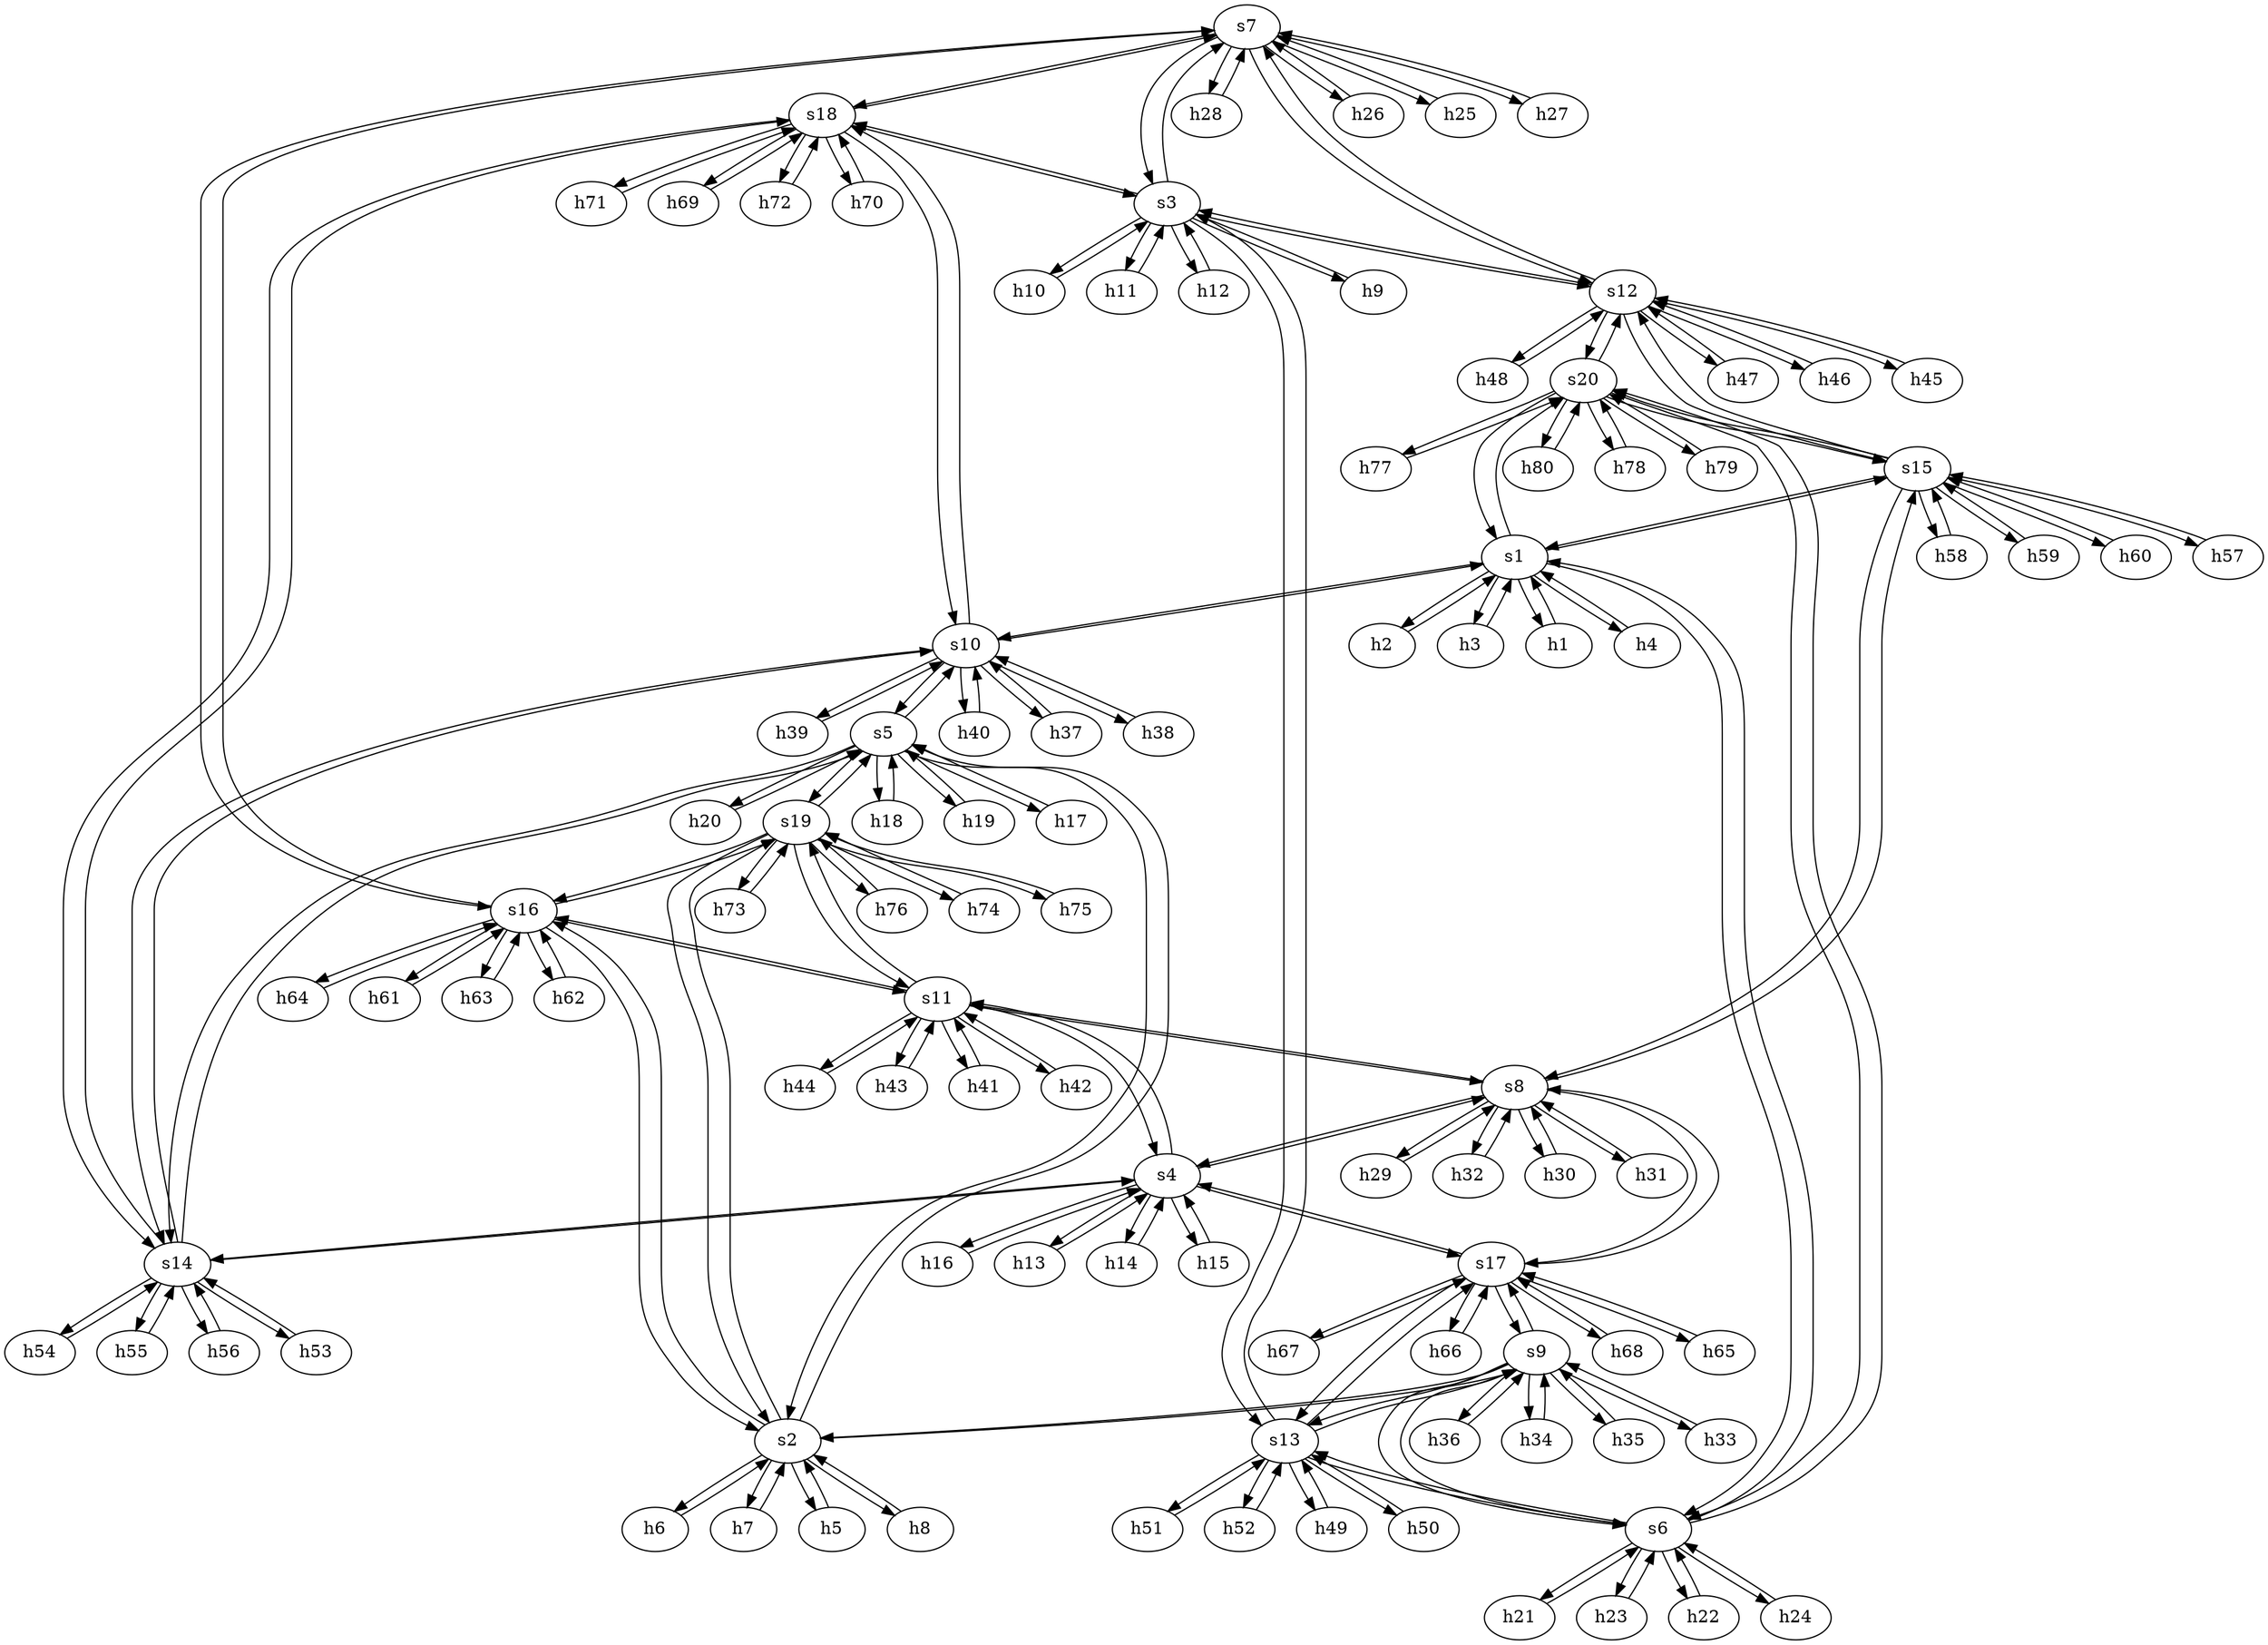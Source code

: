 strict digraph "" {
	s7	 [id=7,
		type=switch];
	s18	 [id=18,
		type=switch];
	s7 -> s18	 [capacity="1Gbps",
		cost=1,
		dst_port=2,
		src_port=2];
	s12	 [id=12,
		type=switch];
	s7 -> s12	 [capacity="1Gbps",
		cost=1,
		dst_port=2,
		src_port=1];
	s16	 [id=16,
		type=switch];
	s7 -> s16	 [capacity="1Gbps",
		cost=1,
		dst_port=2,
		src_port=3];
	h28	 [ip="111.0.0.28",
		mac="0:0:0:0:0:1c",
		type=host];
	s7 -> h28	 [capacity="1Gbps",
		cost=1,
		dst_port=0,
		src_port=7];
	s3	 [id=3,
		type=switch];
	s7 -> s3	 [capacity="1Gbps",
		cost=1,
		dst_port=3,
		src_port=0];
	h26	 [ip="111.0.0.26",
		mac="0:0:0:0:0:1a",
		type=host];
	s7 -> h26	 [capacity="1Gbps",
		cost=1,
		dst_port=0,
		src_port=5];
	h25	 [ip="111.0.0.25",
		mac="0:0:0:0:0:19",
		type=host];
	s7 -> h25	 [capacity="1Gbps",
		cost=1,
		dst_port=0,
		src_port=4];
	h27	 [ip="111.0.0.27",
		mac="0:0:0:0:0:1b",
		type=host];
	s7 -> h27	 [capacity="1Gbps",
		cost=1,
		dst_port=0,
		src_port=6];
	h20	 [ip="111.0.0.20",
		mac="0:0:0:0:0:14",
		type=host];
	s5	 [id=5,
		type=switch];
	h20 -> s5	 [capacity="1Gbps",
		cost=1,
		dst_port=7,
		src_port=0];
	h47	 [ip="111.0.0.47",
		mac="0:0:0:0:0:2f",
		type=host];
	h47 -> s12	 [capacity="1Gbps",
		cost=1,
		dst_port=6,
		src_port=0];
	h46	 [ip="111.0.0.46",
		mac="0:0:0:0:0:2e",
		type=host];
	h46 -> s12	 [capacity="1Gbps",
		cost=1,
		dst_port=5,
		src_port=0];
	h45	 [ip="111.0.0.45",
		mac="0:0:0:0:0:2d",
		type=host];
	h45 -> s12	 [capacity="1Gbps",
		cost=1,
		dst_port=4,
		src_port=0];
	h44	 [ip="111.0.0.44",
		mac="0:0:0:0:0:2c",
		type=host];
	s11	 [id=11,
		type=switch];
	h44 -> s11	 [capacity="1Gbps",
		cost=1,
		dst_port=7,
		src_port=0];
	h43	 [ip="111.0.0.43",
		mac="0:0:0:0:0:2b",
		type=host];
	h43 -> s11	 [capacity="1Gbps",
		cost=1,
		dst_port=6,
		src_port=0];
	s5 -> h20	 [capacity="1Gbps",
		cost=1,
		dst_port=0,
		src_port=7];
	s19	 [id=19,
		type=switch];
	s5 -> s19	 [capacity="1Gbps",
		cost=1,
		dst_port=3,
		src_port=1];
	s10	 [id=10,
		type=switch];
	s5 -> s10	 [capacity="1Gbps",
		cost=1,
		dst_port=2,
		src_port=2];
	s14	 [id=14,
		type=switch];
	s5 -> s14	 [capacity="1Gbps",
		cost=1,
		dst_port=2,
		src_port=3];
	h18	 [ip="111.0.0.18",
		mac="0:0:0:0:0:12",
		type=host];
	s5 -> h18	 [capacity="1Gbps",
		cost=1,
		dst_port=0,
		src_port=5];
	h19	 [ip="111.0.0.19",
		mac="0:0:0:0:0:13",
		type=host];
	s5 -> h19	 [capacity="1Gbps",
		cost=1,
		dst_port=0,
		src_port=6];
	h17	 [ip="111.0.0.17",
		mac="0:0:0:0:0:11",
		type=host];
	s5 -> h17	 [capacity="1Gbps",
		cost=1,
		dst_port=0,
		src_port=4];
	s2	 [id=2,
		type=switch];
	s5 -> s2	 [capacity="1Gbps",
		cost=1,
		dst_port=3,
		src_port=0];
	h41	 [ip="111.0.0.41",
		mac="0:0:0:0:0:29",
		type=host];
	h41 -> s11	 [capacity="1Gbps",
		cost=1,
		dst_port=4,
		src_port=0];
	h40	 [ip="111.0.0.40",
		mac="0:0:0:0:0:28",
		type=host];
	h40 -> s10	 [capacity="1Gbps",
		cost=1,
		dst_port=7,
		src_port=0];
	s4	 [id=4,
		type=switch];
	s4 -> s11	 [capacity="1Gbps",
		cost=1,
		dst_port=3,
		src_port=0];
	s17	 [id=17,
		type=switch];
	s4 -> s17	 [capacity="1Gbps",
		cost=1,
		dst_port=3,
		src_port=2];
	s4 -> s14	 [capacity="1Gbps",
		cost=1,
		dst_port=3,
		src_port=3];
	h13	 [ip="111.0.0.13",
		mac="0:0:0:0:0:d",
		type=host];
	s4 -> h13	 [capacity="1Gbps",
		cost=1,
		dst_port=0,
		src_port=4];
	h14	 [ip="111.0.0.14",
		mac="0:0:0:0:0:e",
		type=host];
	s4 -> h14	 [capacity="1Gbps",
		cost=1,
		dst_port=0,
		src_port=5];
	h15	 [ip="111.0.0.15",
		mac="0:0:0:0:0:f",
		type=host];
	s4 -> h15	 [capacity="1Gbps",
		cost=1,
		dst_port=0,
		src_port=6];
	h16	 [ip="111.0.0.16",
		mac="0:0:0:0:0:10",
		type=host];
	s4 -> h16	 [capacity="1Gbps",
		cost=1,
		dst_port=0,
		src_port=7];
	s8	 [id=8,
		type=switch];
	s4 -> s8	 [capacity="1Gbps",
		cost=1,
		dst_port=3,
		src_port=1];
	h49	 [ip="111.0.0.49",
		mac="0:0:0:0:0:31",
		type=host];
	s13	 [id=13,
		type=switch];
	h49 -> s13	 [capacity="1Gbps",
		cost=1,
		dst_port=4,
		src_port=0];
	h48	 [ip="111.0.0.48",
		mac="0:0:0:0:0:30",
		type=host];
	h48 -> s12	 [capacity="1Gbps",
		cost=1,
		dst_port=7,
		src_port=0];
	h54	 [ip="111.0.0.54",
		mac="0:0:0:0:0:36",
		type=host];
	h54 -> s14	 [capacity="1Gbps",
		cost=1,
		dst_port=5,
		src_port=0];
	h55	 [ip="111.0.0.55",
		mac="0:0:0:0:0:37",
		type=host];
	h55 -> s14	 [capacity="1Gbps",
		cost=1,
		dst_port=6,
		src_port=0];
	h56	 [ip="111.0.0.56",
		mac="0:0:0:0:0:38",
		type=host];
	h56 -> s14	 [capacity="1Gbps",
		cost=1,
		dst_port=7,
		src_port=0];
	h57	 [ip="111.0.0.57",
		mac="0:0:0:0:0:39",
		type=host];
	s15	 [id=15,
		type=switch];
	h57 -> s15	 [capacity="1Gbps",
		cost=1,
		dst_port=4,
		src_port=0];
	h50	 [ip="111.0.0.50",
		mac="0:0:0:0:0:32",
		type=host];
	h50 -> s13	 [capacity="1Gbps",
		cost=1,
		dst_port=5,
		src_port=0];
	h51	 [ip="111.0.0.51",
		mac="0:0:0:0:0:33",
		type=host];
	h51 -> s13	 [capacity="1Gbps",
		cost=1,
		dst_port=6,
		src_port=0];
	h52	 [ip="111.0.0.52",
		mac="0:0:0:0:0:34",
		type=host];
	h52 -> s13	 [capacity="1Gbps",
		cost=1,
		dst_port=7,
		src_port=0];
	h53	 [ip="111.0.0.53",
		mac="0:0:0:0:0:35",
		type=host];
	h53 -> s14	 [capacity="1Gbps",
		cost=1,
		dst_port=4,
		src_port=0];
	h58	 [ip="111.0.0.58",
		mac="0:0:0:0:0:3a",
		type=host];
	h58 -> s15	 [capacity="1Gbps",
		cost=1,
		dst_port=5,
		src_port=0];
	h59	 [ip="111.0.0.59",
		mac="0:0:0:0:0:3b",
		type=host];
	h59 -> s15	 [capacity="1Gbps",
		cost=1,
		dst_port=6,
		src_port=0];
	h42	 [ip="111.0.0.42",
		mac="0:0:0:0:0:2a",
		type=host];
	h42 -> s11	 [capacity="1Gbps",
		cost=1,
		dst_port=5,
		src_port=0];
	h69	 [ip="111.0.0.69",
		mac="0:0:0:0:0:45",
		type=host];
	h69 -> s18	 [capacity="1Gbps",
		cost=1,
		dst_port=4,
		src_port=0];
	h68	 [ip="111.0.0.68",
		mac="0:0:0:0:0:44",
		type=host];
	h68 -> s17	 [capacity="1Gbps",
		cost=1,
		dst_port=7,
		src_port=0];
	h61	 [ip="111.0.0.61",
		mac="0:0:0:0:0:3d",
		type=host];
	h61 -> s16	 [capacity="1Gbps",
		cost=1,
		dst_port=4,
		src_port=0];
	h60	 [ip="111.0.0.60",
		mac="0:0:0:0:0:3c",
		type=host];
	h60 -> s15	 [capacity="1Gbps",
		cost=1,
		dst_port=7,
		src_port=0];
	h63	 [ip="111.0.0.63",
		mac="0:0:0:0:0:3f",
		type=host];
	h63 -> s16	 [capacity="1Gbps",
		cost=1,
		dst_port=6,
		src_port=0];
	h62	 [ip="111.0.0.62",
		mac="0:0:0:0:0:3e",
		type=host];
	h62 -> s16	 [capacity="1Gbps",
		cost=1,
		dst_port=5,
		src_port=0];
	h65	 [ip="111.0.0.65",
		mac="0:0:0:0:0:41",
		type=host];
	h65 -> s17	 [capacity="1Gbps",
		cost=1,
		dst_port=4,
		src_port=0];
	h64	 [ip="111.0.0.64",
		mac="0:0:0:0:0:40",
		type=host];
	h64 -> s16	 [capacity="1Gbps",
		cost=1,
		dst_port=7,
		src_port=0];
	h67	 [ip="111.0.0.67",
		mac="0:0:0:0:0:43",
		type=host];
	h67 -> s17	 [capacity="1Gbps",
		cost=1,
		dst_port=6,
		src_port=0];
	h66	 [ip="111.0.0.66",
		mac="0:0:0:0:0:42",
		type=host];
	h66 -> s17	 [capacity="1Gbps",
		cost=1,
		dst_port=5,
		src_port=0];
	s19 -> s5	 [capacity="1Gbps",
		cost=1,
		dst_port=1,
		src_port=3];
	s19 -> s11	 [capacity="1Gbps",
		cost=1,
		dst_port=0,
		src_port=1];
	s19 -> s16	 [capacity="1Gbps",
		cost=1,
		dst_port=3,
		src_port=2];
	h76	 [ip="111.0.0.76",
		mac="0:0:0:0:0:4c",
		type=host];
	s19 -> h76	 [capacity="1Gbps",
		cost=1,
		dst_port=0,
		src_port=7];
	h74	 [ip="111.0.0.74",
		mac="0:0:0:0:0:4a",
		type=host];
	s19 -> h74	 [capacity="1Gbps",
		cost=1,
		dst_port=0,
		src_port=5];
	h75	 [ip="111.0.0.75",
		mac="0:0:0:0:0:4b",
		type=host];
	s19 -> h75	 [capacity="1Gbps",
		cost=1,
		dst_port=0,
		src_port=6];
	h73	 [ip="111.0.0.73",
		mac="0:0:0:0:0:49",
		type=host];
	s19 -> h73	 [capacity="1Gbps",
		cost=1,
		dst_port=0,
		src_port=4];
	s19 -> s2	 [capacity="1Gbps",
		cost=1,
		dst_port=0,
		src_port=0];
	s18 -> s7	 [capacity="1Gbps",
		cost=1,
		dst_port=2,
		src_port=2];
	s18 -> h69	 [capacity="1Gbps",
		cost=1,
		dst_port=0,
		src_port=4];
	s18 -> s10	 [capacity="1Gbps",
		cost=1,
		dst_port=1,
		src_port=1];
	s18 -> s14	 [capacity="1Gbps",
		cost=1,
		dst_port=1,
		src_port=3];
	h72	 [ip="111.0.0.72",
		mac="0:0:0:0:0:48",
		type=host];
	s18 -> h72	 [capacity="1Gbps",
		cost=1,
		dst_port=0,
		src_port=7];
	h70	 [ip="111.0.0.70",
		mac="0:0:0:0:0:46",
		type=host];
	s18 -> h70	 [capacity="1Gbps",
		cost=1,
		dst_port=0,
		src_port=5];
	h71	 [ip="111.0.0.71",
		mac="0:0:0:0:0:47",
		type=host];
	s18 -> h71	 [capacity="1Gbps",
		cost=1,
		dst_port=0,
		src_port=6];
	s18 -> s3	 [capacity="1Gbps",
		cost=1,
		dst_port=2,
		src_port=0];
	s13 -> h49	 [capacity="1Gbps",
		cost=1,
		dst_port=0,
		src_port=4];
	s13 -> h50	 [capacity="1Gbps",
		cost=1,
		dst_port=0,
		src_port=5];
	s13 -> h51	 [capacity="1Gbps",
		cost=1,
		dst_port=0,
		src_port=6];
	s13 -> h52	 [capacity="1Gbps",
		cost=1,
		dst_port=0,
		src_port=7];
	s13 -> s17	 [capacity="1Gbps",
		cost=1,
		dst_port=0,
		src_port=2];
	s9	 [id=9,
		type=switch];
	s13 -> s9	 [capacity="1Gbps",
		cost=1,
		dst_port=0,
		src_port=1];
	s13 -> s3	 [capacity="1Gbps",
		cost=1,
		dst_port=0,
		src_port=0];
	s6	 [id=6,
		type=switch];
	s13 -> s6	 [capacity="1Gbps",
		cost=1,
		dst_port=0,
		src_port=3];
	s12 -> s7	 [capacity="1Gbps",
		cost=1,
		dst_port=1,
		src_port=2];
	s12 -> h47	 [capacity="1Gbps",
		cost=1,
		dst_port=0,
		src_port=6];
	s12 -> h46	 [capacity="1Gbps",
		cost=1,
		dst_port=0,
		src_port=5];
	s12 -> h45	 [capacity="1Gbps",
		cost=1,
		dst_port=0,
		src_port=4];
	s12 -> h48	 [capacity="1Gbps",
		cost=1,
		dst_port=0,
		src_port=7];
	s12 -> s15	 [capacity="1Gbps",
		cost=1,
		dst_port=0,
		src_port=3];
	s12 -> s3	 [capacity="1Gbps",
		cost=1,
		dst_port=1,
		src_port=0];
	s20	 [id=20,
		type=switch];
	s12 -> s20	 [capacity="1Gbps",
		cost=1,
		dst_port=0,
		src_port=1];
	s11 -> h44	 [capacity="1Gbps",
		cost=1,
		dst_port=0,
		src_port=7];
	s11 -> h43	 [capacity="1Gbps",
		cost=1,
		dst_port=0,
		src_port=6];
	s11 -> h41	 [capacity="1Gbps",
		cost=1,
		dst_port=0,
		src_port=4];
	s11 -> s4	 [capacity="1Gbps",
		cost=1,
		dst_port=0,
		src_port=3];
	s11 -> h42	 [capacity="1Gbps",
		cost=1,
		dst_port=0,
		src_port=5];
	s11 -> s19	 [capacity="1Gbps",
		cost=1,
		dst_port=1,
		src_port=0];
	s11 -> s16	 [capacity="1Gbps",
		cost=1,
		dst_port=1,
		src_port=2];
	s11 -> s8	 [capacity="1Gbps",
		cost=1,
		dst_port=0,
		src_port=1];
	s10 -> s5	 [capacity="1Gbps",
		cost=1,
		dst_port=2,
		src_port=2];
	s10 -> h40	 [capacity="1Gbps",
		cost=1,
		dst_port=0,
		src_port=7];
	s10 -> s18	 [capacity="1Gbps",
		cost=1,
		dst_port=1,
		src_port=1];
	s10 -> s14	 [capacity="1Gbps",
		cost=1,
		dst_port=0,
		src_port=3];
	s1	 [id=1,
		type=switch];
	s10 -> s1	 [capacity="1Gbps",
		cost=1,
		dst_port=1,
		src_port=0];
	h37	 [ip="111.0.0.37",
		mac="0:0:0:0:0:25",
		type=host];
	s10 -> h37	 [capacity="1Gbps",
		cost=1,
		dst_port=0,
		src_port=4];
	h38	 [ip="111.0.0.38",
		mac="0:0:0:0:0:26",
		type=host];
	s10 -> h38	 [capacity="1Gbps",
		cost=1,
		dst_port=0,
		src_port=5];
	h39	 [ip="111.0.0.39",
		mac="0:0:0:0:0:27",
		type=host];
	s10 -> h39	 [capacity="1Gbps",
		cost=1,
		dst_port=0,
		src_port=6];
	s17 -> s4	 [capacity="1Gbps",
		cost=1,
		dst_port=2,
		src_port=3];
	s17 -> h68	 [capacity="1Gbps",
		cost=1,
		dst_port=0,
		src_port=7];
	s17 -> h65	 [capacity="1Gbps",
		cost=1,
		dst_port=0,
		src_port=4];
	s17 -> h67	 [capacity="1Gbps",
		cost=1,
		dst_port=0,
		src_port=6];
	s17 -> h66	 [capacity="1Gbps",
		cost=1,
		dst_port=0,
		src_port=5];
	s17 -> s13	 [capacity="1Gbps",
		cost=1,
		dst_port=2,
		src_port=0];
	s17 -> s9	 [capacity="1Gbps",
		cost=1,
		dst_port=2,
		src_port=1];
	s17 -> s8	 [capacity="1Gbps",
		cost=1,
		dst_port=1,
		src_port=2];
	s16 -> s7	 [capacity="1Gbps",
		cost=1,
		dst_port=3,
		src_port=2];
	s16 -> h61	 [capacity="1Gbps",
		cost=1,
		dst_port=0,
		src_port=4];
	s16 -> h63	 [capacity="1Gbps",
		cost=1,
		dst_port=0,
		src_port=6];
	s16 -> h62	 [capacity="1Gbps",
		cost=1,
		dst_port=0,
		src_port=5];
	s16 -> h64	 [capacity="1Gbps",
		cost=1,
		dst_port=0,
		src_port=7];
	s16 -> s19	 [capacity="1Gbps",
		cost=1,
		dst_port=2,
		src_port=3];
	s16 -> s11	 [capacity="1Gbps",
		cost=1,
		dst_port=2,
		src_port=1];
	s16 -> s2	 [capacity="1Gbps",
		cost=1,
		dst_port=2,
		src_port=0];
	s15 -> h57	 [capacity="1Gbps",
		cost=1,
		dst_port=0,
		src_port=4];
	s15 -> h58	 [capacity="1Gbps",
		cost=1,
		dst_port=0,
		src_port=5];
	s15 -> h59	 [capacity="1Gbps",
		cost=1,
		dst_port=0,
		src_port=6];
	s15 -> h60	 [capacity="1Gbps",
		cost=1,
		dst_port=0,
		src_port=7];
	s15 -> s12	 [capacity="1Gbps",
		cost=1,
		dst_port=3,
		src_port=0];
	s15 -> s8	 [capacity="1Gbps",
		cost=1,
		dst_port=2,
		src_port=2];
	s15 -> s1	 [capacity="1Gbps",
		cost=1,
		dst_port=3,
		src_port=1];
	s15 -> s20	 [capacity="1Gbps",
		cost=1,
		dst_port=3,
		src_port=3];
	s14 -> s5	 [capacity="1Gbps",
		cost=1,
		dst_port=3,
		src_port=2];
	s14 -> s4	 [capacity="1Gbps",
		cost=1,
		dst_port=3,
		src_port=3];
	s14 -> h54	 [capacity="1Gbps",
		cost=1,
		dst_port=0,
		src_port=5];
	s14 -> h55	 [capacity="1Gbps",
		cost=1,
		dst_port=0,
		src_port=6];
	s14 -> h56	 [capacity="1Gbps",
		cost=1,
		dst_port=0,
		src_port=7];
	s14 -> h53	 [capacity="1Gbps",
		cost=1,
		dst_port=0,
		src_port=4];
	s14 -> s18	 [capacity="1Gbps",
		cost=1,
		dst_port=3,
		src_port=1];
	s14 -> s10	 [capacity="1Gbps",
		cost=1,
		dst_port=3,
		src_port=0];
	h78	 [ip="111.0.0.78",
		mac="0:0:0:0:0:4e",
		type=host];
	h78 -> s20	 [capacity="1Gbps",
		cost=1,
		dst_port=5,
		src_port=0];
	h79	 [ip="111.0.0.79",
		mac="0:0:0:0:0:4f",
		type=host];
	h79 -> s20	 [capacity="1Gbps",
		cost=1,
		dst_port=6,
		src_port=0];
	h76 -> s19	 [capacity="1Gbps",
		cost=1,
		dst_port=7,
		src_port=0];
	h77	 [ip="111.0.0.77",
		mac="0:0:0:0:0:4d",
		type=host];
	h77 -> s20	 [capacity="1Gbps",
		cost=1,
		dst_port=4,
		src_port=0];
	h74 -> s19	 [capacity="1Gbps",
		cost=1,
		dst_port=5,
		src_port=0];
	h75 -> s19	 [capacity="1Gbps",
		cost=1,
		dst_port=6,
		src_port=0];
	h72 -> s18	 [capacity="1Gbps",
		cost=1,
		dst_port=7,
		src_port=0];
	h73 -> s19	 [capacity="1Gbps",
		cost=1,
		dst_port=4,
		src_port=0];
	h70 -> s18	 [capacity="1Gbps",
		cost=1,
		dst_port=5,
		src_port=0];
	h71 -> s18	 [capacity="1Gbps",
		cost=1,
		dst_port=6,
		src_port=0];
	h8	 [ip="111.0.0.8",
		mac="0:0:0:0:0:8",
		type=host];
	h8 -> s2	 [capacity="1Gbps",
		cost=1,
		dst_port=7,
		src_port=0];
	h9	 [ip="111.0.0.9",
		mac="0:0:0:0:0:9",
		type=host];
	h9 -> s3	 [capacity="1Gbps",
		cost=1,
		dst_port=4,
		src_port=0];
	h2	 [ip="111.0.0.2",
		mac="0:0:0:0:0:2",
		type=host];
	h2 -> s1	 [capacity="1Gbps",
		cost=1,
		dst_port=5,
		src_port=0];
	h3	 [ip="111.0.0.3",
		mac="0:0:0:0:0:3",
		type=host];
	h3 -> s1	 [capacity="1Gbps",
		cost=1,
		dst_port=6,
		src_port=0];
	h1	 [ip="111.0.0.1",
		mac="0:0:0:0:0:1",
		type=host];
	h1 -> s1	 [capacity="1Gbps",
		cost=1,
		dst_port=4,
		src_port=0];
	h6	 [ip="111.0.0.6",
		mac="0:0:0:0:0:6",
		type=host];
	h6 -> s2	 [capacity="1Gbps",
		cost=1,
		dst_port=5,
		src_port=0];
	h7	 [ip="111.0.0.7",
		mac="0:0:0:0:0:7",
		type=host];
	h7 -> s2	 [capacity="1Gbps",
		cost=1,
		dst_port=6,
		src_port=0];
	h4	 [ip="111.0.0.4",
		mac="0:0:0:0:0:4",
		type=host];
	h4 -> s1	 [capacity="1Gbps",
		cost=1,
		dst_port=7,
		src_port=0];
	h5	 [ip="111.0.0.5",
		mac="0:0:0:0:0:5",
		type=host];
	h5 -> s2	 [capacity="1Gbps",
		cost=1,
		dst_port=4,
		src_port=0];
	h80	 [ip="111.0.0.80",
		mac="0:0:0:0:0:50",
		type=host];
	h80 -> s20	 [capacity="1Gbps",
		cost=1,
		dst_port=7,
		src_port=0];
	h18 -> s5	 [capacity="1Gbps",
		cost=1,
		dst_port=5,
		src_port=0];
	h19 -> s5	 [capacity="1Gbps",
		cost=1,
		dst_port=6,
		src_port=0];
	h10	 [ip="111.0.0.10",
		mac="0:0:0:0:0:a",
		type=host];
	h10 -> s3	 [capacity="1Gbps",
		cost=1,
		dst_port=5,
		src_port=0];
	h11	 [ip="111.0.0.11",
		mac="0:0:0:0:0:b",
		type=host];
	h11 -> s3	 [capacity="1Gbps",
		cost=1,
		dst_port=6,
		src_port=0];
	h12	 [ip="111.0.0.12",
		mac="0:0:0:0:0:c",
		type=host];
	h12 -> s3	 [capacity="1Gbps",
		cost=1,
		dst_port=7,
		src_port=0];
	h13 -> s4	 [capacity="1Gbps",
		cost=1,
		dst_port=4,
		src_port=0];
	h14 -> s4	 [capacity="1Gbps",
		cost=1,
		dst_port=5,
		src_port=0];
	h15 -> s4	 [capacity="1Gbps",
		cost=1,
		dst_port=6,
		src_port=0];
	h16 -> s4	 [capacity="1Gbps",
		cost=1,
		dst_port=7,
		src_port=0];
	h17 -> s5	 [capacity="1Gbps",
		cost=1,
		dst_port=4,
		src_port=0];
	s9 -> s13	 [capacity="1Gbps",
		cost=1,
		dst_port=1,
		src_port=0];
	s9 -> s17	 [capacity="1Gbps",
		cost=1,
		dst_port=1,
		src_port=2];
	s9 -> s2	 [capacity="1Gbps",
		cost=1,
		dst_port=1,
		src_port=1];
	s9 -> s6	 [capacity="1Gbps",
		cost=1,
		dst_port=3,
		src_port=3];
	h33	 [ip="111.0.0.33",
		mac="0:0:0:0:0:21",
		type=host];
	s9 -> h33	 [capacity="1Gbps",
		cost=1,
		dst_port=0,
		src_port=4];
	h36	 [ip="111.0.0.36",
		mac="0:0:0:0:0:24",
		type=host];
	s9 -> h36	 [capacity="1Gbps",
		cost=1,
		dst_port=0,
		src_port=7];
	h34	 [ip="111.0.0.34",
		mac="0:0:0:0:0:22",
		type=host];
	s9 -> h34	 [capacity="1Gbps",
		cost=1,
		dst_port=0,
		src_port=5];
	h35	 [ip="111.0.0.35",
		mac="0:0:0:0:0:23",
		type=host];
	s9 -> h35	 [capacity="1Gbps",
		cost=1,
		dst_port=0,
		src_port=6];
	s8 -> s4	 [capacity="1Gbps",
		cost=1,
		dst_port=1,
		src_port=3];
	s8 -> s11	 [capacity="1Gbps",
		cost=1,
		dst_port=1,
		src_port=0];
	s8 -> s17	 [capacity="1Gbps",
		cost=1,
		dst_port=2,
		src_port=1];
	s8 -> s15	 [capacity="1Gbps",
		cost=1,
		dst_port=2,
		src_port=2];
	h29	 [ip="111.0.0.29",
		mac="0:0:0:0:0:1d",
		type=host];
	s8 -> h29	 [capacity="1Gbps",
		cost=1,
		dst_port=0,
		src_port=4];
	h32	 [ip="111.0.0.32",
		mac="0:0:0:0:0:20",
		type=host];
	s8 -> h32	 [capacity="1Gbps",
		cost=1,
		dst_port=0,
		src_port=7];
	h30	 [ip="111.0.0.30",
		mac="0:0:0:0:0:1e",
		type=host];
	s8 -> h30	 [capacity="1Gbps",
		cost=1,
		dst_port=0,
		src_port=5];
	h31	 [ip="111.0.0.31",
		mac="0:0:0:0:0:1f",
		type=host];
	s8 -> h31	 [capacity="1Gbps",
		cost=1,
		dst_port=0,
		src_port=6];
	h29 -> s8	 [capacity="1Gbps",
		cost=1,
		dst_port=4,
		src_port=0];
	h28 -> s7	 [capacity="1Gbps",
		cost=1,
		dst_port=7,
		src_port=0];
	s3 -> s7	 [capacity="1Gbps",
		cost=1,
		dst_port=0,
		src_port=3];
	s3 -> s18	 [capacity="1Gbps",
		cost=1,
		dst_port=0,
		src_port=2];
	s3 -> s13	 [capacity="1Gbps",
		cost=1,
		dst_port=0,
		src_port=0];
	s3 -> s12	 [capacity="1Gbps",
		cost=1,
		dst_port=0,
		src_port=1];
	s3 -> h9	 [capacity="1Gbps",
		cost=1,
		dst_port=0,
		src_port=4];
	s3 -> h10	 [capacity="1Gbps",
		cost=1,
		dst_port=0,
		src_port=5];
	s3 -> h11	 [capacity="1Gbps",
		cost=1,
		dst_port=0,
		src_port=6];
	s3 -> h12	 [capacity="1Gbps",
		cost=1,
		dst_port=0,
		src_port=7];
	s2 -> s5	 [capacity="1Gbps",
		cost=1,
		dst_port=0,
		src_port=2];
	s2 -> s19	 [capacity="1Gbps",
		cost=1,
		dst_port=0,
		src_port=1];
	s2 -> s16	 [capacity="1Gbps",
		cost=1,
		dst_port=0,
		src_port=3];
	s2 -> h8	 [capacity="1Gbps",
		cost=1,
		dst_port=0,
		src_port=7];
	s2 -> h6	 [capacity="1Gbps",
		cost=1,
		dst_port=0,
		src_port=5];
	s2 -> h7	 [capacity="1Gbps",
		cost=1,
		dst_port=0,
		src_port=6];
	s2 -> h5	 [capacity="1Gbps",
		cost=1,
		dst_port=0,
		src_port=4];
	s2 -> s9	 [capacity="1Gbps",
		cost=1,
		dst_port=1,
		src_port=0];
	s1 -> s10	 [capacity="1Gbps",
		cost=1,
		dst_port=0,
		src_port=1];
	s1 -> s15	 [capacity="1Gbps",
		cost=1,
		dst_port=1,
		src_port=3];
	s1 -> h2	 [capacity="1Gbps",
		cost=1,
		dst_port=0,
		src_port=5];
	s1 -> h3	 [capacity="1Gbps",
		cost=1,
		dst_port=0,
		src_port=6];
	s1 -> h1	 [capacity="1Gbps",
		cost=1,
		dst_port=0,
		src_port=4];
	s1 -> h4	 [capacity="1Gbps",
		cost=1,
		dst_port=0,
		src_port=7];
	s1 -> s6	 [capacity="1Gbps",
		cost=1,
		dst_port=2,
		src_port=2];
	s1 -> s20	 [capacity="1Gbps",
		cost=1,
		dst_port=1,
		src_port=0];
	h26 -> s7	 [capacity="1Gbps",
		cost=1,
		dst_port=5,
		src_port=0];
	h21	 [ip="111.0.0.21",
		mac="0:0:0:0:0:15",
		type=host];
	h21 -> s6	 [capacity="1Gbps",
		cost=1,
		dst_port=4,
		src_port=0];
	s6 -> s13	 [capacity="1Gbps",
		cost=1,
		dst_port=3,
		src_port=0];
	s6 -> s9	 [capacity="1Gbps",
		cost=1,
		dst_port=3,
		src_port=3];
	s6 -> s1	 [capacity="1Gbps",
		cost=1,
		dst_port=2,
		src_port=2];
	s6 -> h21	 [capacity="1Gbps",
		cost=1,
		dst_port=0,
		src_port=4];
	h23	 [ip="111.0.0.23",
		mac="0:0:0:0:0:17",
		type=host];
	s6 -> h23	 [capacity="1Gbps",
		cost=1,
		dst_port=0,
		src_port=6];
	h22	 [ip="111.0.0.22",
		mac="0:0:0:0:0:16",
		type=host];
	s6 -> h22	 [capacity="1Gbps",
		cost=1,
		dst_port=0,
		src_port=5];
	s6 -> s20	 [capacity="1Gbps",
		cost=1,
		dst_port=2,
		src_port=1];
	h24	 [ip="111.0.0.24",
		mac="0:0:0:0:0:18",
		type=host];
	s6 -> h24	 [capacity="1Gbps",
		cost=1,
		dst_port=0,
		src_port=7];
	h23 -> s6	 [capacity="1Gbps",
		cost=1,
		dst_port=6,
		src_port=0];
	h22 -> s6	 [capacity="1Gbps",
		cost=1,
		dst_port=5,
		src_port=0];
	h32 -> s8	 [capacity="1Gbps",
		cost=1,
		dst_port=7,
		src_port=0];
	h33 -> s9	 [capacity="1Gbps",
		cost=1,
		dst_port=4,
		src_port=0];
	h30 -> s8	 [capacity="1Gbps",
		cost=1,
		dst_port=5,
		src_port=0];
	h31 -> s8	 [capacity="1Gbps",
		cost=1,
		dst_port=6,
		src_port=0];
	h36 -> s9	 [capacity="1Gbps",
		cost=1,
		dst_port=7,
		src_port=0];
	h37 -> s10	 [capacity="1Gbps",
		cost=1,
		dst_port=4,
		src_port=0];
	h34 -> s9	 [capacity="1Gbps",
		cost=1,
		dst_port=5,
		src_port=0];
	h35 -> s9	 [capacity="1Gbps",
		cost=1,
		dst_port=6,
		src_port=0];
	h38 -> s10	 [capacity="1Gbps",
		cost=1,
		dst_port=5,
		src_port=0];
	h39 -> s10	 [capacity="1Gbps",
		cost=1,
		dst_port=6,
		src_port=0];
	h25 -> s7	 [capacity="1Gbps",
		cost=1,
		dst_port=4,
		src_port=0];
	s20 -> s12	 [capacity="1Gbps",
		cost=1,
		dst_port=1,
		src_port=0];
	s20 -> s15	 [capacity="1Gbps",
		cost=1,
		dst_port=3,
		src_port=3];
	s20 -> h78	 [capacity="1Gbps",
		cost=1,
		dst_port=0,
		src_port=5];
	s20 -> h79	 [capacity="1Gbps",
		cost=1,
		dst_port=0,
		src_port=6];
	s20 -> h77	 [capacity="1Gbps",
		cost=1,
		dst_port=0,
		src_port=4];
	s20 -> h80	 [capacity="1Gbps",
		cost=1,
		dst_port=0,
		src_port=7];
	s20 -> s1	 [capacity="1Gbps",
		cost=1,
		dst_port=0,
		src_port=1];
	s20 -> s6	 [capacity="1Gbps",
		cost=1,
		dst_port=1,
		src_port=2];
	h24 -> s6	 [capacity="1Gbps",
		cost=1,
		dst_port=7,
		src_port=0];
	h27 -> s7	 [capacity="1Gbps",
		cost=1,
		dst_port=6,
		src_port=0];
}
